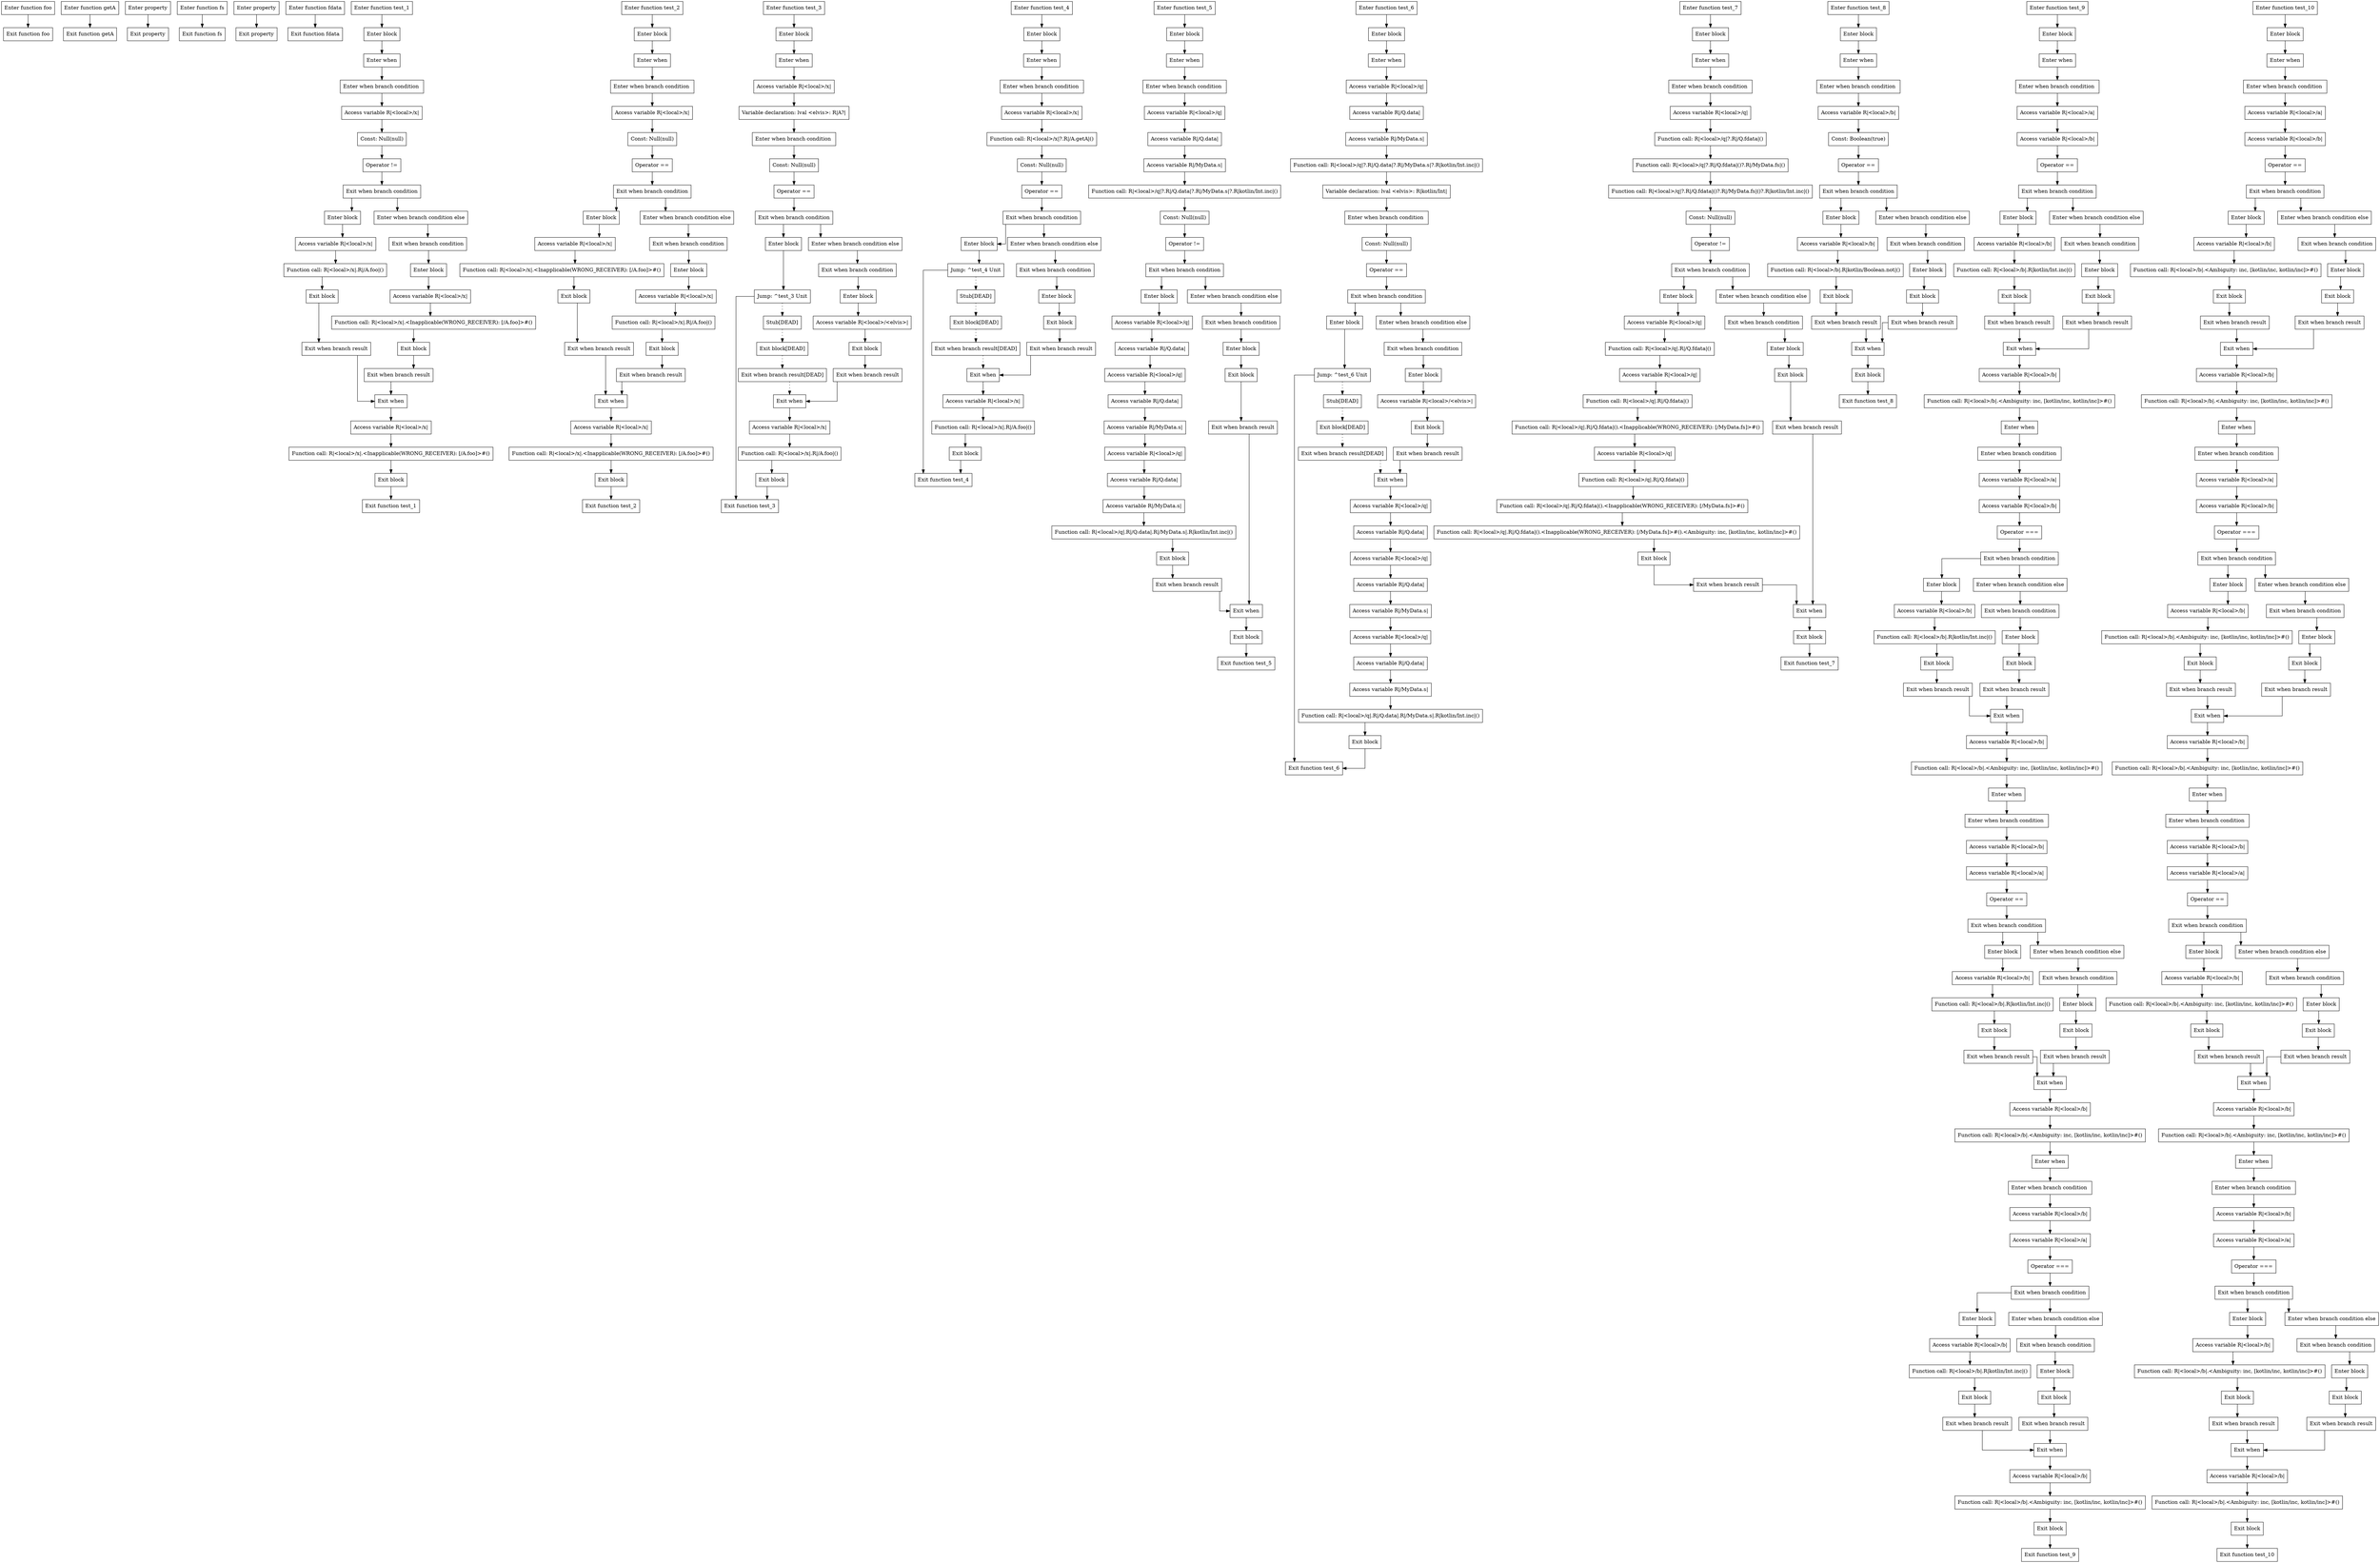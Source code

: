 digraph nullability_kt {
graph [splines=ortho]

subgraph foo {
  0 [shape=box label="Enter function foo"];
  1 [shape=box label="Exit function foo"];

  0 -> {1};
}

subgraph getA {
  2 [shape=box label="Enter function getA"];
  3 [shape=box label="Exit function getA"];

  2 -> {3};
}

subgraph val_s {
  4 [shape=box label="Enter property"];
  5 [shape=box label="Exit property"];

  4 -> {5};
}

subgraph fs {
  6 [shape=box label="Enter function fs"];
  7 [shape=box label="Exit function fs"];

  6 -> {7};
}

subgraph val_data {
  8 [shape=box label="Enter property"];
  9 [shape=box label="Exit property"];

  8 -> {9};
}

subgraph fdata {
  10 [shape=box label="Enter function fdata"];
  11 [shape=box label="Exit function fdata"];

  10 -> {11};
}

subgraph test_1 {
  12 [shape=box label="Enter function test_1"];
  13 [shape=box label="Enter block"];
  14 [shape=box label="Enter when"];
  15 [shape=box label="Enter when branch condition "];
  16 [shape=box label="Access variable R|<local>/x|"];
  17 [shape=box label="Const: Null(null)"];
  18 [shape=box label="Operator !="];
  19 [shape=box label="Exit when branch condition"];
  20 [shape=box label="Enter block"];
  21 [shape=box label="Access variable R|<local>/x|"];
  22 [shape=box label="Function call: R|<local>/x|.R|/A.foo|()"];
  23 [shape=box label="Exit block"];
  24 [shape=box label="Exit when branch result"];
  25 [shape=box label="Enter when branch condition else"];
  26 [shape=box label="Exit when branch condition"];
  27 [shape=box label="Enter block"];
  28 [shape=box label="Access variable R|<local>/x|"];
  29 [shape=box label="Function call: R|<local>/x|.<Inapplicable(WRONG_RECEIVER): [/A.foo]>#()"];
  30 [shape=box label="Exit block"];
  31 [shape=box label="Exit when branch result"];
  32 [shape=box label="Exit when"];
  33 [shape=box label="Access variable R|<local>/x|"];
  34 [shape=box label="Function call: R|<local>/x|.<Inapplicable(WRONG_RECEIVER): [/A.foo]>#()"];
  35 [shape=box label="Exit block"];
  36 [shape=box label="Exit function test_1"];

  12 -> {13};
  13 -> {14};
  14 -> {15};
  15 -> {16};
  16 -> {17};
  17 -> {18};
  18 -> {19};
  19 -> {20 25};
  20 -> {21};
  21 -> {22};
  22 -> {23};
  23 -> {24};
  24 -> {32};
  25 -> {26};
  26 -> {27};
  27 -> {28};
  28 -> {29};
  29 -> {30};
  30 -> {31};
  31 -> {32};
  32 -> {33};
  33 -> {34};
  34 -> {35};
  35 -> {36};
}

subgraph test_2 {
  37 [shape=box label="Enter function test_2"];
  38 [shape=box label="Enter block"];
  39 [shape=box label="Enter when"];
  40 [shape=box label="Enter when branch condition "];
  41 [shape=box label="Access variable R|<local>/x|"];
  42 [shape=box label="Const: Null(null)"];
  43 [shape=box label="Operator =="];
  44 [shape=box label="Exit when branch condition"];
  45 [shape=box label="Enter block"];
  46 [shape=box label="Access variable R|<local>/x|"];
  47 [shape=box label="Function call: R|<local>/x|.<Inapplicable(WRONG_RECEIVER): [/A.foo]>#()"];
  48 [shape=box label="Exit block"];
  49 [shape=box label="Exit when branch result"];
  50 [shape=box label="Enter when branch condition else"];
  51 [shape=box label="Exit when branch condition"];
  52 [shape=box label="Enter block"];
  53 [shape=box label="Access variable R|<local>/x|"];
  54 [shape=box label="Function call: R|<local>/x|.R|/A.foo|()"];
  55 [shape=box label="Exit block"];
  56 [shape=box label="Exit when branch result"];
  57 [shape=box label="Exit when"];
  58 [shape=box label="Access variable R|<local>/x|"];
  59 [shape=box label="Function call: R|<local>/x|.<Inapplicable(WRONG_RECEIVER): [/A.foo]>#()"];
  60 [shape=box label="Exit block"];
  61 [shape=box label="Exit function test_2"];

  37 -> {38};
  38 -> {39};
  39 -> {40};
  40 -> {41};
  41 -> {42};
  42 -> {43};
  43 -> {44};
  44 -> {45 50};
  45 -> {46};
  46 -> {47};
  47 -> {48};
  48 -> {49};
  49 -> {57};
  50 -> {51};
  51 -> {52};
  52 -> {53};
  53 -> {54};
  54 -> {55};
  55 -> {56};
  56 -> {57};
  57 -> {58};
  58 -> {59};
  59 -> {60};
  60 -> {61};
}

subgraph test_3 {
  62 [shape=box label="Enter function test_3"];
  63 [shape=box label="Enter block"];
  64 [shape=box label="Enter when"];
  65 [shape=box label="Access variable R|<local>/x|"];
  66 [shape=box label="Variable declaration: lval <elvis>: R|A?|"];
  67 [shape=box label="Enter when branch condition "];
  68 [shape=box label="Const: Null(null)"];
  69 [shape=box label="Operator =="];
  70 [shape=box label="Exit when branch condition"];
  71 [shape=box label="Enter block"];
  72 [shape=box label="Jump: ^test_3 Unit"];
  73 [shape=box label="Stub[DEAD]"];
  74 [shape=box label="Exit block[DEAD]"];
  75 [shape=box label="Exit when branch result[DEAD]"];
  76 [shape=box label="Enter when branch condition else"];
  77 [shape=box label="Exit when branch condition"];
  78 [shape=box label="Enter block"];
  79 [shape=box label="Access variable R|<local>/<elvis>|"];
  80 [shape=box label="Exit block"];
  81 [shape=box label="Exit when branch result"];
  82 [shape=box label="Exit when"];
  83 [shape=box label="Access variable R|<local>/x|"];
  84 [shape=box label="Function call: R|<local>/x|.R|/A.foo|()"];
  85 [shape=box label="Exit block"];
  86 [shape=box label="Exit function test_3"];

  62 -> {63};
  63 -> {64};
  64 -> {65};
  65 -> {66};
  66 -> {67};
  67 -> {68};
  68 -> {69};
  69 -> {70};
  70 -> {71 76};
  71 -> {72};
  72 -> {86};
  72 -> {73} [style=dotted];
  73 -> {74} [style=dotted];
  74 -> {75} [style=dotted];
  75 -> {82} [style=dotted];
  76 -> {77};
  77 -> {78};
  78 -> {79};
  79 -> {80};
  80 -> {81};
  81 -> {82};
  82 -> {83};
  83 -> {84};
  84 -> {85};
  85 -> {86};
}

subgraph test_4 {
  87 [shape=box label="Enter function test_4"];
  88 [shape=box label="Enter block"];
  89 [shape=box label="Enter when"];
  90 [shape=box label="Enter when branch condition "];
  91 [shape=box label="Access variable R|<local>/x|"];
  92 [shape=box label="Function call: R|<local>/x|?.R|/A.getA|()"];
  93 [shape=box label="Const: Null(null)"];
  94 [shape=box label="Operator =="];
  95 [shape=box label="Exit when branch condition"];
  96 [shape=box label="Enter block"];
  97 [shape=box label="Jump: ^test_4 Unit"];
  98 [shape=box label="Stub[DEAD]"];
  99 [shape=box label="Exit block[DEAD]"];
  100 [shape=box label="Exit when branch result[DEAD]"];
  101 [shape=box label="Enter when branch condition else"];
  102 [shape=box label="Exit when branch condition"];
  103 [shape=box label="Enter block"];
  104 [shape=box label="Exit block"];
  105 [shape=box label="Exit when branch result"];
  106 [shape=box label="Exit when"];
  107 [shape=box label="Access variable R|<local>/x|"];
  108 [shape=box label="Function call: R|<local>/x|.R|/A.foo|()"];
  109 [shape=box label="Exit block"];
  110 [shape=box label="Exit function test_4"];

  87 -> {88};
  88 -> {89};
  89 -> {90};
  90 -> {91};
  91 -> {92};
  92 -> {93};
  93 -> {94};
  94 -> {95};
  95 -> {96 101};
  96 -> {97};
  97 -> {110};
  97 -> {98} [style=dotted];
  98 -> {99} [style=dotted];
  99 -> {100} [style=dotted];
  100 -> {106} [style=dotted];
  101 -> {102};
  102 -> {103};
  103 -> {104};
  104 -> {105};
  105 -> {106};
  106 -> {107};
  107 -> {108};
  108 -> {109};
  109 -> {110};
}

subgraph test_5 {
  111 [shape=box label="Enter function test_5"];
  112 [shape=box label="Enter block"];
  113 [shape=box label="Enter when"];
  114 [shape=box label="Enter when branch condition "];
  115 [shape=box label="Access variable R|<local>/q|"];
  116 [shape=box label="Access variable R|/Q.data|"];
  117 [shape=box label="Access variable R|/MyData.s|"];
  118 [shape=box label="Function call: R|<local>/q|?.R|/Q.data|?.R|/MyData.s|?.R|kotlin/Int.inc|()"];
  119 [shape=box label="Const: Null(null)"];
  120 [shape=box label="Operator !="];
  121 [shape=box label="Exit when branch condition"];
  122 [shape=box label="Enter block"];
  123 [shape=box label="Access variable R|<local>/q|"];
  124 [shape=box label="Access variable R|/Q.data|"];
  125 [shape=box label="Access variable R|<local>/q|"];
  126 [shape=box label="Access variable R|/Q.data|"];
  127 [shape=box label="Access variable R|/MyData.s|"];
  128 [shape=box label="Access variable R|<local>/q|"];
  129 [shape=box label="Access variable R|/Q.data|"];
  130 [shape=box label="Access variable R|/MyData.s|"];
  131 [shape=box label="Function call: R|<local>/q|.R|/Q.data|.R|/MyData.s|.R|kotlin/Int.inc|()"];
  132 [shape=box label="Exit block"];
  133 [shape=box label="Exit when branch result"];
  134 [shape=box label="Enter when branch condition else"];
  135 [shape=box label="Exit when branch condition"];
  136 [shape=box label="Enter block"];
  137 [shape=box label="Exit block"];
  138 [shape=box label="Exit when branch result"];
  139 [shape=box label="Exit when"];
  140 [shape=box label="Exit block"];
  141 [shape=box label="Exit function test_5"];

  111 -> {112};
  112 -> {113};
  113 -> {114};
  114 -> {115};
  115 -> {116};
  116 -> {117};
  117 -> {118};
  118 -> {119};
  119 -> {120};
  120 -> {121};
  121 -> {122 134};
  122 -> {123};
  123 -> {124};
  124 -> {125};
  125 -> {126};
  126 -> {127};
  127 -> {128};
  128 -> {129};
  129 -> {130};
  130 -> {131};
  131 -> {132};
  132 -> {133};
  133 -> {139};
  134 -> {135};
  135 -> {136};
  136 -> {137};
  137 -> {138};
  138 -> {139};
  139 -> {140};
  140 -> {141};
}

subgraph test_6 {
  142 [shape=box label="Enter function test_6"];
  143 [shape=box label="Enter block"];
  144 [shape=box label="Enter when"];
  145 [shape=box label="Access variable R|<local>/q|"];
  146 [shape=box label="Access variable R|/Q.data|"];
  147 [shape=box label="Access variable R|/MyData.s|"];
  148 [shape=box label="Function call: R|<local>/q|?.R|/Q.data|?.R|/MyData.s|?.R|kotlin/Int.inc|()"];
  149 [shape=box label="Variable declaration: lval <elvis>: R|kotlin/Int|"];
  150 [shape=box label="Enter when branch condition "];
  151 [shape=box label="Const: Null(null)"];
  152 [shape=box label="Operator =="];
  153 [shape=box label="Exit when branch condition"];
  154 [shape=box label="Enter block"];
  155 [shape=box label="Jump: ^test_6 Unit"];
  156 [shape=box label="Stub[DEAD]"];
  157 [shape=box label="Exit block[DEAD]"];
  158 [shape=box label="Exit when branch result[DEAD]"];
  159 [shape=box label="Enter when branch condition else"];
  160 [shape=box label="Exit when branch condition"];
  161 [shape=box label="Enter block"];
  162 [shape=box label="Access variable R|<local>/<elvis>|"];
  163 [shape=box label="Exit block"];
  164 [shape=box label="Exit when branch result"];
  165 [shape=box label="Exit when"];
  166 [shape=box label="Access variable R|<local>/q|"];
  167 [shape=box label="Access variable R|/Q.data|"];
  168 [shape=box label="Access variable R|<local>/q|"];
  169 [shape=box label="Access variable R|/Q.data|"];
  170 [shape=box label="Access variable R|/MyData.s|"];
  171 [shape=box label="Access variable R|<local>/q|"];
  172 [shape=box label="Access variable R|/Q.data|"];
  173 [shape=box label="Access variable R|/MyData.s|"];
  174 [shape=box label="Function call: R|<local>/q|.R|/Q.data|.R|/MyData.s|.R|kotlin/Int.inc|()"];
  175 [shape=box label="Exit block"];
  176 [shape=box label="Exit function test_6"];

  142 -> {143};
  143 -> {144};
  144 -> {145};
  145 -> {146};
  146 -> {147};
  147 -> {148};
  148 -> {149};
  149 -> {150};
  150 -> {151};
  151 -> {152};
  152 -> {153};
  153 -> {154 159};
  154 -> {155};
  155 -> {176};
  155 -> {156} [style=dotted];
  156 -> {157} [style=dotted];
  157 -> {158} [style=dotted];
  158 -> {165} [style=dotted];
  159 -> {160};
  160 -> {161};
  161 -> {162};
  162 -> {163};
  163 -> {164};
  164 -> {165};
  165 -> {166};
  166 -> {167};
  167 -> {168};
  168 -> {169};
  169 -> {170};
  170 -> {171};
  171 -> {172};
  172 -> {173};
  173 -> {174};
  174 -> {175};
  175 -> {176};
}

subgraph test_7 {
  177 [shape=box label="Enter function test_7"];
  178 [shape=box label="Enter block"];
  179 [shape=box label="Enter when"];
  180 [shape=box label="Enter when branch condition "];
  181 [shape=box label="Access variable R|<local>/q|"];
  182 [shape=box label="Function call: R|<local>/q|?.R|/Q.fdata|()"];
  183 [shape=box label="Function call: R|<local>/q|?.R|/Q.fdata|()?.R|/MyData.fs|()"];
  184 [shape=box label="Function call: R|<local>/q|?.R|/Q.fdata|()?.R|/MyData.fs|()?.R|kotlin/Int.inc|()"];
  185 [shape=box label="Const: Null(null)"];
  186 [shape=box label="Operator !="];
  187 [shape=box label="Exit when branch condition"];
  188 [shape=box label="Enter block"];
  189 [shape=box label="Access variable R|<local>/q|"];
  190 [shape=box label="Function call: R|<local>/q|.R|/Q.fdata|()"];
  191 [shape=box label="Access variable R|<local>/q|"];
  192 [shape=box label="Function call: R|<local>/q|.R|/Q.fdata|()"];
  193 [shape=box label="Function call: R|<local>/q|.R|/Q.fdata|().<Inapplicable(WRONG_RECEIVER): [/MyData.fs]>#()"];
  194 [shape=box label="Access variable R|<local>/q|"];
  195 [shape=box label="Function call: R|<local>/q|.R|/Q.fdata|()"];
  196 [shape=box label="Function call: R|<local>/q|.R|/Q.fdata|().<Inapplicable(WRONG_RECEIVER): [/MyData.fs]>#()"];
  197 [shape=box label="Function call: R|<local>/q|.R|/Q.fdata|().<Inapplicable(WRONG_RECEIVER): [/MyData.fs]>#().<Ambiguity: inc, [kotlin/inc, kotlin/inc]>#()"];
  198 [shape=box label="Exit block"];
  199 [shape=box label="Exit when branch result"];
  200 [shape=box label="Enter when branch condition else"];
  201 [shape=box label="Exit when branch condition"];
  202 [shape=box label="Enter block"];
  203 [shape=box label="Exit block"];
  204 [shape=box label="Exit when branch result"];
  205 [shape=box label="Exit when"];
  206 [shape=box label="Exit block"];
  207 [shape=box label="Exit function test_7"];

  177 -> {178};
  178 -> {179};
  179 -> {180};
  180 -> {181};
  181 -> {182};
  182 -> {183};
  183 -> {184};
  184 -> {185};
  185 -> {186};
  186 -> {187};
  187 -> {188 200};
  188 -> {189};
  189 -> {190};
  190 -> {191};
  191 -> {192};
  192 -> {193};
  193 -> {194};
  194 -> {195};
  195 -> {196};
  196 -> {197};
  197 -> {198};
  198 -> {199};
  199 -> {205};
  200 -> {201};
  201 -> {202};
  202 -> {203};
  203 -> {204};
  204 -> {205};
  205 -> {206};
  206 -> {207};
}

subgraph test_8 {
  208 [shape=box label="Enter function test_8"];
  209 [shape=box label="Enter block"];
  210 [shape=box label="Enter when"];
  211 [shape=box label="Enter when branch condition "];
  212 [shape=box label="Access variable R|<local>/b|"];
  213 [shape=box label="Const: Boolean(true)"];
  214 [shape=box label="Operator =="];
  215 [shape=box label="Exit when branch condition"];
  216 [shape=box label="Enter block"];
  217 [shape=box label="Access variable R|<local>/b|"];
  218 [shape=box label="Function call: R|<local>/b|.R|kotlin/Boolean.not|()"];
  219 [shape=box label="Exit block"];
  220 [shape=box label="Exit when branch result"];
  221 [shape=box label="Enter when branch condition else"];
  222 [shape=box label="Exit when branch condition"];
  223 [shape=box label="Enter block"];
  224 [shape=box label="Exit block"];
  225 [shape=box label="Exit when branch result"];
  226 [shape=box label="Exit when"];
  227 [shape=box label="Exit block"];
  228 [shape=box label="Exit function test_8"];

  208 -> {209};
  209 -> {210};
  210 -> {211};
  211 -> {212};
  212 -> {213};
  213 -> {214};
  214 -> {215};
  215 -> {216 221};
  216 -> {217};
  217 -> {218};
  218 -> {219};
  219 -> {220};
  220 -> {226};
  221 -> {222};
  222 -> {223};
  223 -> {224};
  224 -> {225};
  225 -> {226};
  226 -> {227};
  227 -> {228};
}

subgraph test_9 {
  229 [shape=box label="Enter function test_9"];
  230 [shape=box label="Enter block"];
  231 [shape=box label="Enter when"];
  232 [shape=box label="Enter when branch condition "];
  233 [shape=box label="Access variable R|<local>/a|"];
  234 [shape=box label="Access variable R|<local>/b|"];
  235 [shape=box label="Operator =="];
  236 [shape=box label="Exit when branch condition"];
  237 [shape=box label="Enter block"];
  238 [shape=box label="Access variable R|<local>/b|"];
  239 [shape=box label="Function call: R|<local>/b|.R|kotlin/Int.inc|()"];
  240 [shape=box label="Exit block"];
  241 [shape=box label="Exit when branch result"];
  242 [shape=box label="Enter when branch condition else"];
  243 [shape=box label="Exit when branch condition"];
  244 [shape=box label="Enter block"];
  245 [shape=box label="Exit block"];
  246 [shape=box label="Exit when branch result"];
  247 [shape=box label="Exit when"];
  248 [shape=box label="Access variable R|<local>/b|"];
  249 [shape=box label="Function call: R|<local>/b|.<Ambiguity: inc, [kotlin/inc, kotlin/inc]>#()"];
  250 [shape=box label="Enter when"];
  251 [shape=box label="Enter when branch condition "];
  252 [shape=box label="Access variable R|<local>/a|"];
  253 [shape=box label="Access variable R|<local>/b|"];
  254 [shape=box label="Operator ==="];
  255 [shape=box label="Exit when branch condition"];
  256 [shape=box label="Enter block"];
  257 [shape=box label="Access variable R|<local>/b|"];
  258 [shape=box label="Function call: R|<local>/b|.R|kotlin/Int.inc|()"];
  259 [shape=box label="Exit block"];
  260 [shape=box label="Exit when branch result"];
  261 [shape=box label="Enter when branch condition else"];
  262 [shape=box label="Exit when branch condition"];
  263 [shape=box label="Enter block"];
  264 [shape=box label="Exit block"];
  265 [shape=box label="Exit when branch result"];
  266 [shape=box label="Exit when"];
  267 [shape=box label="Access variable R|<local>/b|"];
  268 [shape=box label="Function call: R|<local>/b|.<Ambiguity: inc, [kotlin/inc, kotlin/inc]>#()"];
  269 [shape=box label="Enter when"];
  270 [shape=box label="Enter when branch condition "];
  271 [shape=box label="Access variable R|<local>/b|"];
  272 [shape=box label="Access variable R|<local>/a|"];
  273 [shape=box label="Operator =="];
  274 [shape=box label="Exit when branch condition"];
  275 [shape=box label="Enter block"];
  276 [shape=box label="Access variable R|<local>/b|"];
  277 [shape=box label="Function call: R|<local>/b|.R|kotlin/Int.inc|()"];
  278 [shape=box label="Exit block"];
  279 [shape=box label="Exit when branch result"];
  280 [shape=box label="Enter when branch condition else"];
  281 [shape=box label="Exit when branch condition"];
  282 [shape=box label="Enter block"];
  283 [shape=box label="Exit block"];
  284 [shape=box label="Exit when branch result"];
  285 [shape=box label="Exit when"];
  286 [shape=box label="Access variable R|<local>/b|"];
  287 [shape=box label="Function call: R|<local>/b|.<Ambiguity: inc, [kotlin/inc, kotlin/inc]>#()"];
  288 [shape=box label="Enter when"];
  289 [shape=box label="Enter when branch condition "];
  290 [shape=box label="Access variable R|<local>/b|"];
  291 [shape=box label="Access variable R|<local>/a|"];
  292 [shape=box label="Operator ==="];
  293 [shape=box label="Exit when branch condition"];
  294 [shape=box label="Enter block"];
  295 [shape=box label="Access variable R|<local>/b|"];
  296 [shape=box label="Function call: R|<local>/b|.R|kotlin/Int.inc|()"];
  297 [shape=box label="Exit block"];
  298 [shape=box label="Exit when branch result"];
  299 [shape=box label="Enter when branch condition else"];
  300 [shape=box label="Exit when branch condition"];
  301 [shape=box label="Enter block"];
  302 [shape=box label="Exit block"];
  303 [shape=box label="Exit when branch result"];
  304 [shape=box label="Exit when"];
  305 [shape=box label="Access variable R|<local>/b|"];
  306 [shape=box label="Function call: R|<local>/b|.<Ambiguity: inc, [kotlin/inc, kotlin/inc]>#()"];
  307 [shape=box label="Exit block"];
  308 [shape=box label="Exit function test_9"];

  229 -> {230};
  230 -> {231};
  231 -> {232};
  232 -> {233};
  233 -> {234};
  234 -> {235};
  235 -> {236};
  236 -> {237 242};
  237 -> {238};
  238 -> {239};
  239 -> {240};
  240 -> {241};
  241 -> {247};
  242 -> {243};
  243 -> {244};
  244 -> {245};
  245 -> {246};
  246 -> {247};
  247 -> {248};
  248 -> {249};
  249 -> {250};
  250 -> {251};
  251 -> {252};
  252 -> {253};
  253 -> {254};
  254 -> {255};
  255 -> {256 261};
  256 -> {257};
  257 -> {258};
  258 -> {259};
  259 -> {260};
  260 -> {266};
  261 -> {262};
  262 -> {263};
  263 -> {264};
  264 -> {265};
  265 -> {266};
  266 -> {267};
  267 -> {268};
  268 -> {269};
  269 -> {270};
  270 -> {271};
  271 -> {272};
  272 -> {273};
  273 -> {274};
  274 -> {275 280};
  275 -> {276};
  276 -> {277};
  277 -> {278};
  278 -> {279};
  279 -> {285};
  280 -> {281};
  281 -> {282};
  282 -> {283};
  283 -> {284};
  284 -> {285};
  285 -> {286};
  286 -> {287};
  287 -> {288};
  288 -> {289};
  289 -> {290};
  290 -> {291};
  291 -> {292};
  292 -> {293};
  293 -> {294 299};
  294 -> {295};
  295 -> {296};
  296 -> {297};
  297 -> {298};
  298 -> {304};
  299 -> {300};
  300 -> {301};
  301 -> {302};
  302 -> {303};
  303 -> {304};
  304 -> {305};
  305 -> {306};
  306 -> {307};
  307 -> {308};
}

subgraph test_10 {
  309 [shape=box label="Enter function test_10"];
  310 [shape=box label="Enter block"];
  311 [shape=box label="Enter when"];
  312 [shape=box label="Enter when branch condition "];
  313 [shape=box label="Access variable R|<local>/a|"];
  314 [shape=box label="Access variable R|<local>/b|"];
  315 [shape=box label="Operator =="];
  316 [shape=box label="Exit when branch condition"];
  317 [shape=box label="Enter block"];
  318 [shape=box label="Access variable R|<local>/b|"];
  319 [shape=box label="Function call: R|<local>/b|.<Ambiguity: inc, [kotlin/inc, kotlin/inc]>#()"];
  320 [shape=box label="Exit block"];
  321 [shape=box label="Exit when branch result"];
  322 [shape=box label="Enter when branch condition else"];
  323 [shape=box label="Exit when branch condition"];
  324 [shape=box label="Enter block"];
  325 [shape=box label="Exit block"];
  326 [shape=box label="Exit when branch result"];
  327 [shape=box label="Exit when"];
  328 [shape=box label="Access variable R|<local>/b|"];
  329 [shape=box label="Function call: R|<local>/b|.<Ambiguity: inc, [kotlin/inc, kotlin/inc]>#()"];
  330 [shape=box label="Enter when"];
  331 [shape=box label="Enter when branch condition "];
  332 [shape=box label="Access variable R|<local>/a|"];
  333 [shape=box label="Access variable R|<local>/b|"];
  334 [shape=box label="Operator ==="];
  335 [shape=box label="Exit when branch condition"];
  336 [shape=box label="Enter block"];
  337 [shape=box label="Access variable R|<local>/b|"];
  338 [shape=box label="Function call: R|<local>/b|.<Ambiguity: inc, [kotlin/inc, kotlin/inc]>#()"];
  339 [shape=box label="Exit block"];
  340 [shape=box label="Exit when branch result"];
  341 [shape=box label="Enter when branch condition else"];
  342 [shape=box label="Exit when branch condition"];
  343 [shape=box label="Enter block"];
  344 [shape=box label="Exit block"];
  345 [shape=box label="Exit when branch result"];
  346 [shape=box label="Exit when"];
  347 [shape=box label="Access variable R|<local>/b|"];
  348 [shape=box label="Function call: R|<local>/b|.<Ambiguity: inc, [kotlin/inc, kotlin/inc]>#()"];
  349 [shape=box label="Enter when"];
  350 [shape=box label="Enter when branch condition "];
  351 [shape=box label="Access variable R|<local>/b|"];
  352 [shape=box label="Access variable R|<local>/a|"];
  353 [shape=box label="Operator =="];
  354 [shape=box label="Exit when branch condition"];
  355 [shape=box label="Enter block"];
  356 [shape=box label="Access variable R|<local>/b|"];
  357 [shape=box label="Function call: R|<local>/b|.<Ambiguity: inc, [kotlin/inc, kotlin/inc]>#()"];
  358 [shape=box label="Exit block"];
  359 [shape=box label="Exit when branch result"];
  360 [shape=box label="Enter when branch condition else"];
  361 [shape=box label="Exit when branch condition"];
  362 [shape=box label="Enter block"];
  363 [shape=box label="Exit block"];
  364 [shape=box label="Exit when branch result"];
  365 [shape=box label="Exit when"];
  366 [shape=box label="Access variable R|<local>/b|"];
  367 [shape=box label="Function call: R|<local>/b|.<Ambiguity: inc, [kotlin/inc, kotlin/inc]>#()"];
  368 [shape=box label="Enter when"];
  369 [shape=box label="Enter when branch condition "];
  370 [shape=box label="Access variable R|<local>/b|"];
  371 [shape=box label="Access variable R|<local>/a|"];
  372 [shape=box label="Operator ==="];
  373 [shape=box label="Exit when branch condition"];
  374 [shape=box label="Enter block"];
  375 [shape=box label="Access variable R|<local>/b|"];
  376 [shape=box label="Function call: R|<local>/b|.<Ambiguity: inc, [kotlin/inc, kotlin/inc]>#()"];
  377 [shape=box label="Exit block"];
  378 [shape=box label="Exit when branch result"];
  379 [shape=box label="Enter when branch condition else"];
  380 [shape=box label="Exit when branch condition"];
  381 [shape=box label="Enter block"];
  382 [shape=box label="Exit block"];
  383 [shape=box label="Exit when branch result"];
  384 [shape=box label="Exit when"];
  385 [shape=box label="Access variable R|<local>/b|"];
  386 [shape=box label="Function call: R|<local>/b|.<Ambiguity: inc, [kotlin/inc, kotlin/inc]>#()"];
  387 [shape=box label="Exit block"];
  388 [shape=box label="Exit function test_10"];

  309 -> {310};
  310 -> {311};
  311 -> {312};
  312 -> {313};
  313 -> {314};
  314 -> {315};
  315 -> {316};
  316 -> {317 322};
  317 -> {318};
  318 -> {319};
  319 -> {320};
  320 -> {321};
  321 -> {327};
  322 -> {323};
  323 -> {324};
  324 -> {325};
  325 -> {326};
  326 -> {327};
  327 -> {328};
  328 -> {329};
  329 -> {330};
  330 -> {331};
  331 -> {332};
  332 -> {333};
  333 -> {334};
  334 -> {335};
  335 -> {336 341};
  336 -> {337};
  337 -> {338};
  338 -> {339};
  339 -> {340};
  340 -> {346};
  341 -> {342};
  342 -> {343};
  343 -> {344};
  344 -> {345};
  345 -> {346};
  346 -> {347};
  347 -> {348};
  348 -> {349};
  349 -> {350};
  350 -> {351};
  351 -> {352};
  352 -> {353};
  353 -> {354};
  354 -> {355 360};
  355 -> {356};
  356 -> {357};
  357 -> {358};
  358 -> {359};
  359 -> {365};
  360 -> {361};
  361 -> {362};
  362 -> {363};
  363 -> {364};
  364 -> {365};
  365 -> {366};
  366 -> {367};
  367 -> {368};
  368 -> {369};
  369 -> {370};
  370 -> {371};
  371 -> {372};
  372 -> {373};
  373 -> {374 379};
  374 -> {375};
  375 -> {376};
  376 -> {377};
  377 -> {378};
  378 -> {384};
  379 -> {380};
  380 -> {381};
  381 -> {382};
  382 -> {383};
  383 -> {384};
  384 -> {385};
  385 -> {386};
  386 -> {387};
  387 -> {388};
}

}
